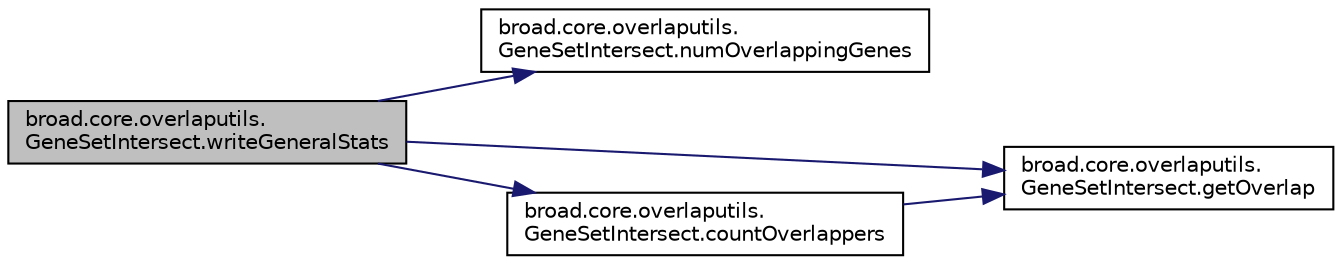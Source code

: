 digraph "broad.core.overlaputils.GeneSetIntersect.writeGeneralStats"
{
  edge [fontname="Helvetica",fontsize="10",labelfontname="Helvetica",labelfontsize="10"];
  node [fontname="Helvetica",fontsize="10",shape=record];
  rankdir="LR";
  Node1 [label="broad.core.overlaputils.\lGeneSetIntersect.writeGeneralStats",height=0.2,width=0.4,color="black", fillcolor="grey75", style="filled" fontcolor="black"];
  Node1 -> Node2 [color="midnightblue",fontsize="10",style="solid",fontname="Helvetica"];
  Node2 [label="broad.core.overlaputils.\lGeneSetIntersect.numOverlappingGenes",height=0.2,width=0.4,color="black", fillcolor="white", style="filled",URL="$classbroad_1_1core_1_1overlaputils_1_1_gene_set_intersect.html#a1722a4a5c4eb60dd7ed6d634f41cf1b9"];
  Node1 -> Node3 [color="midnightblue",fontsize="10",style="solid",fontname="Helvetica"];
  Node3 [label="broad.core.overlaputils.\lGeneSetIntersect.getOverlap",height=0.2,width=0.4,color="black", fillcolor="white", style="filled",URL="$classbroad_1_1core_1_1overlaputils_1_1_gene_set_intersect.html#af40f199698b8f8ae56e31ccfb162e5e5"];
  Node1 -> Node4 [color="midnightblue",fontsize="10",style="solid",fontname="Helvetica"];
  Node4 [label="broad.core.overlaputils.\lGeneSetIntersect.countOverlappers",height=0.2,width=0.4,color="black", fillcolor="white", style="filled",URL="$classbroad_1_1core_1_1overlaputils_1_1_gene_set_intersect.html#af100c23d53648e28a28c44a0f39f7793"];
  Node4 -> Node3 [color="midnightblue",fontsize="10",style="solid",fontname="Helvetica"];
}
